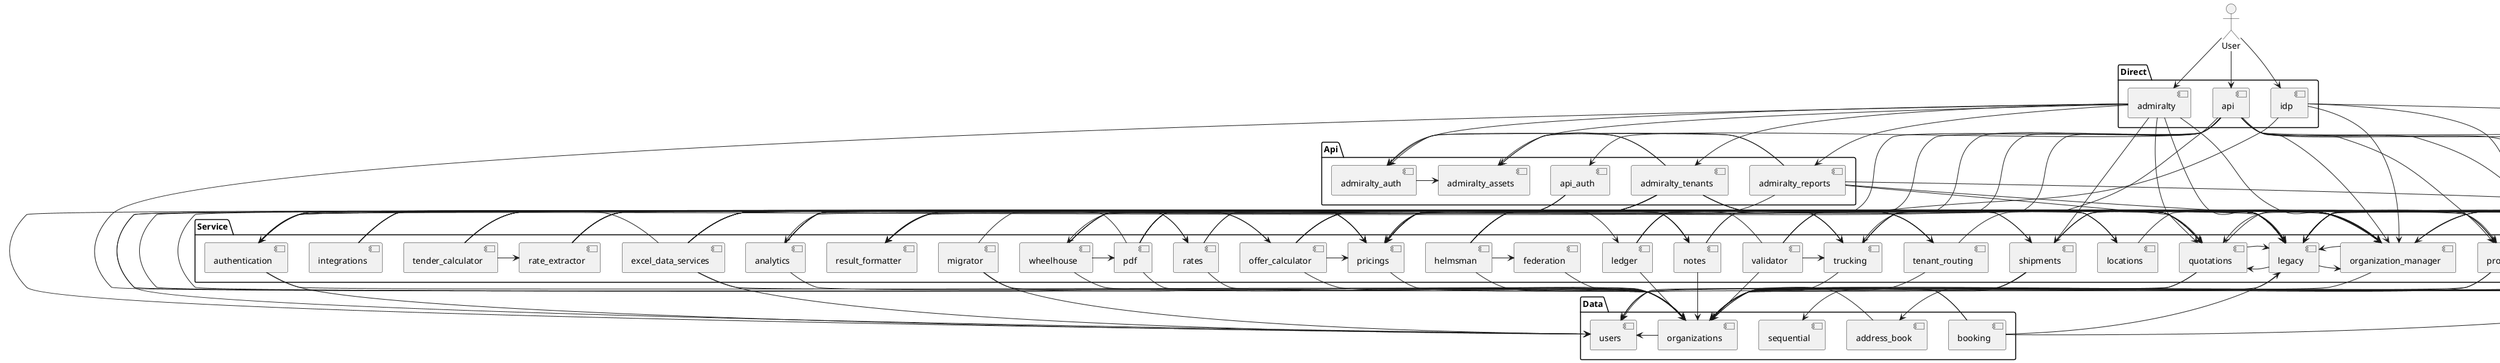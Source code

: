 @startuml
package "Direct" {
  [admiralty]
  [api]
  [idp]
}
package "Api" {
  [admiralty_assets]
  [admiralty_auth]
  [admiralty_reports]
  [admiralty_tenants]
  [api_auth]
}
package "Service" {
  [profiles]
  [legacy]
  [companies]
  [groups]
  [organization_manager]
  [cargo]
  [quotations]
  [authentication]
  [locations]
  [trucking]
  [pricings]
  [routing]
  [shipments]
  [analytics]
  [cms_data]
  [result_formatter]
  [notes]
  [offer_calculator]
  [pdf]
  [wheelhouse]
  [excel_data_services]
  [federation]
  [tenant_routing]
  [ledger]
  [helmsman]
  [integrations]
  [migrator]
  [rates]
  [rate_extractor]
  [tender_calculator]
  [validator]
}
package "Data" {
  [users]
  [organizations]
  [address_book]
  [sequential]
  [booking]
}
[organizations] -> [users]
[address_book] -> [organizations]
[admiralty_auth] -> [admiralty_assets]
[profiles] --> [users]
[profiles] --> [organizations]
[legacy] --> [organizations]
[legacy] -> [profiles]
[legacy] -> [cargo]
[legacy] -> [companies]
[legacy] -> [organization_manager]
[legacy] -> [quotations]
[companies] --> [organizations]
[companies] -> [legacy]
[companies] -> [groups]
[groups] --> [organizations]
[groups] -> [companies]
[organization_manager] -> [companies]
[organization_manager] -> [groups]
[organization_manager] -> [legacy]
[organization_manager] --> [organizations]
[cargo] --> [organizations]
[cargo] -> [organization_manager]
[cargo] -> [legacy]
[cargo] -> [quotations]
[quotations] -> [cargo]
[quotations] -> [legacy]
[quotations] --> [organizations]
[quotations] --> [users]
[admiralty_reports] -> [admiralty_assets]
[admiralty_reports] -> [admiralty_auth]
[admiralty_reports] --> [companies]
[admiralty_reports] --> [quotations]
[admiralty_reports] --> [organizations]
[admiralty_reports] --> [organization_manager]
[authentication] --> [organizations]
[authentication] -> [organization_manager]
[authentication] --> [users]
[authentication] -> [groups]
[locations] -> [legacy]
[trucking] -> [groups]
[trucking] -> [legacy]
[trucking] -> [locations]
[trucking] --> [organizations]
[pricings] -> [companies]
[pricings] -> [groups]
[pricings] -> [legacy]
[pricings] --> [organizations]
[pricings] -> [organization_manager]
[pricings] -> [trucking]
[admiralty_tenants] -> [admiralty_assets]
[admiralty_tenants] -> [admiralty_auth]
[admiralty_tenants] --> [authentication]
[admiralty_tenants] --> [legacy]
[admiralty_tenants] --> [organization_manager]
[admiralty_tenants] --> [organizations]
[admiralty_tenants] --> [pricings]
[admiralty_tenants] --> [profiles]
[admiralty_tenants] --> [users]
[routing] -> [legacy]
[shipments] --> [address_book]
[shipments] -> [cargo]
[shipments] -> [quotations]
[shipments] -> [routing]
[shipments] --> [sequential]
[shipments] --> [organizations]
:User: --> [admiralty]
[admiralty] --> [admiralty_assets]
[admiralty] --> [admiralty_auth]
[admiralty] --> [admiralty_reports]
[admiralty] --> [admiralty_tenants]
[admiralty] --> [legacy]
[admiralty] --> [organization_manager]
[admiralty] --> [organizations]
[admiralty] --> [quotations]
[admiralty] --> [shipments]
[analytics] -> [companies]
[analytics] -> [legacy]
[analytics] --> [organizations]
[analytics] -> [organization_manager]
[analytics] -> [pricings]
[analytics] -> [quotations]
[analytics] -> [shipments]
[api_auth] --> [users]
[api_auth] --> [organizations]
[api_auth] --> [authentication]
[cms_data] --> [organizations]
[result_formatter] -> [legacy]
[result_formatter] -> [pricings]
[result_formatter] -> [quotations]
[notes] -> [legacy]
[notes] --> [organizations]
[notes] -> [pricings]
[notes] -> [quotations]
[offer_calculator] -> [legacy]
[offer_calculator] -> [notes]
[offer_calculator] --> [organizations]
[offer_calculator] -> [organization_manager]
[offer_calculator] -> [pricings]
[offer_calculator] -> [quotations]
[offer_calculator] -> [result_formatter]
[offer_calculator] -> [trucking]
[pdf] -> [legacy]
[pdf] -> [notes]
[pdf] -> [organization_manager]
[pdf] --> [organizations]
[pdf] -> [pricings]
[pdf] -> [profiles]
[pdf] -> [quotations]
[pdf] -> [result_formatter]
[wheelhouse] -> [cargo]
[wheelhouse] -> [legacy]
[wheelhouse] -> [offer_calculator]
[wheelhouse] -> [pdf]
[wheelhouse] --> [organizations]
[wheelhouse] -> [organization_manager]
:User: --> [api]
[api] --> [analytics]
[api] --> [api_auth]
[api] --> [authentication]
[api] --> [cargo]
[api] --> [organizations]
[api] --> [organization_manager]
[api] --> [pricings]
[api] --> [profiles]
[api] --> [result_formatter]
[api] --> [cms_data]
[api] --> [trucking]
[api] --> [users]
[api] --> [wheelhouse]
[booking] --> [companies]
[booking] -> [organizations]
[booking] -> [users]
[booking] --> [legacy]
[excel_data_services] -> [authentication]
[excel_data_services] -> [companies]
[excel_data_services] -> [groups]
[excel_data_services] -> [legacy]
[excel_data_services] -> [locations]
[excel_data_services] -> [pricings]
[excel_data_services] --> [organizations]
[excel_data_services] -> [organization_manager]
[excel_data_services] -> [trucking]
[excel_data_services] --> [users]
[federation] --> [organizations]
[tenant_routing] -> [routing]
[tenant_routing] --> [organizations]
[ledger] -> [cargo]
[ledger] --> [organizations]
[ledger] -> [routing]
[ledger] -> [tenant_routing]
[ledger] -> [legacy]
[helmsman] -> [federation]
[helmsman] -> [ledger]
[helmsman] -> [organization_manager]
[helmsman] --> [organizations]
[helmsman] -> [routing]
[helmsman] -> [tenant_routing]
[helmsman] -> [companies]
[helmsman] -> [legacy]
:User: --> [idp]
[idp] --> [authentication]
[idp] --> [organization_manager]
[idp] --> [organizations]
[idp] --> [profiles]
[integrations] -> [companies]
[integrations] -> [legacy]
[integrations] -> [organization_manager]
[integrations] -> [profiles]
[integrations] -> [shipments]
[migrator] -> [locations]
[migrator] --> [organizations]
[migrator] --> [users]
[rates] -> [cargo]
[rates] --> [organizations]
[rates] -> [routing]
[rate_extractor] -> [cargo]
[rate_extractor] -> [organization_manager]
[rate_extractor] -> [quotations]
[rate_extractor] -> [rates]
[rate_extractor] -> [routing]
[rate_extractor] -> [tenant_routing]
[tender_calculator] -> [cargo]
[tender_calculator] -> [rate_extractor]
[tender_calculator] -> [rates]
[tender_calculator] -> [tenant_routing]
[tender_calculator] -> [quotations]
[tender_calculator] -> [legacy]
[validator] -> [groups]
[validator] -> [legacy]
[validator] -> [pricings]
[validator] --> [organizations]
[validator] -> [organization_manager]
[validator] -> [trucking]
@enduml
